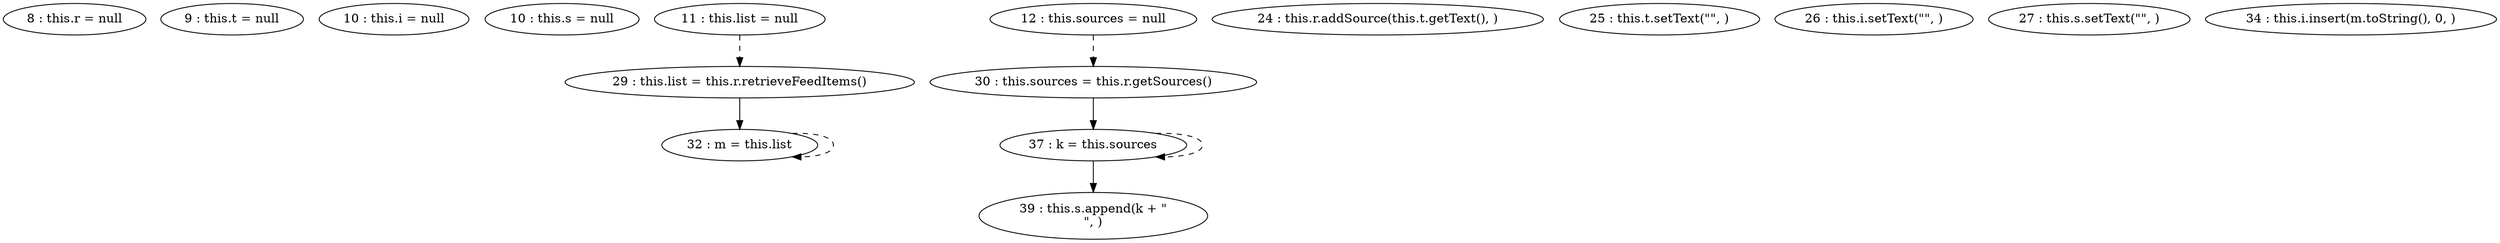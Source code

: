 digraph G {
"8 : this.r = null"
"9 : this.t = null"
"10 : this.i = null"
"10 : this.s = null"
"11 : this.list = null"
"11 : this.list = null" -> "29 : this.list = this.r.retrieveFeedItems()" [style=dashed]
"12 : this.sources = null"
"12 : this.sources = null" -> "30 : this.sources = this.r.getSources()" [style=dashed]
"24 : this.r.addSource(this.t.getText(), )"
"25 : this.t.setText(\"\", )"
"26 : this.i.setText(\"\", )"
"27 : this.s.setText(\"\", )"
"29 : this.list = this.r.retrieveFeedItems()"
"29 : this.list = this.r.retrieveFeedItems()" -> "32 : m = this.list"
"30 : this.sources = this.r.getSources()"
"30 : this.sources = this.r.getSources()" -> "37 : k = this.sources"
"32 : m = this.list"
"32 : m = this.list" -> "32 : m = this.list" [style=dashed]
"34 : this.i.insert(m.toString(), 0, )"
"37 : k = this.sources"
"37 : k = this.sources" -> "39 : this.s.append(k + \"\n\", )"
"37 : k = this.sources" -> "37 : k = this.sources" [style=dashed]
"39 : this.s.append(k + \"\n\", )"
}